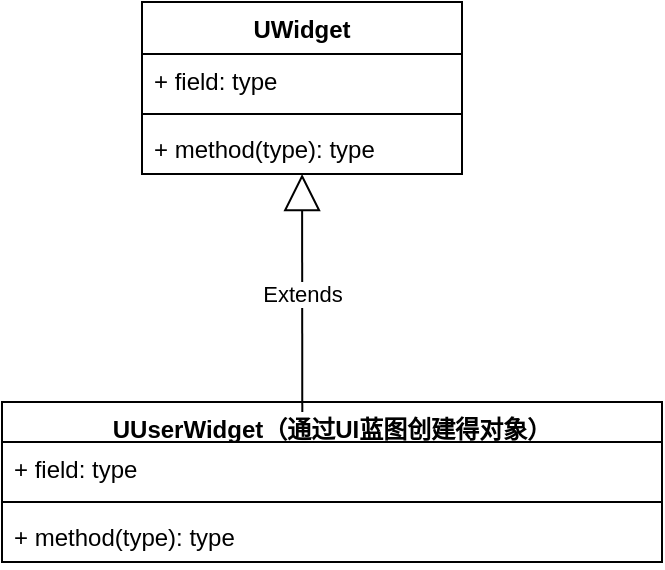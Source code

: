 <mxfile version="24.7.14">
  <diagram name="第 1 页" id="MA5qxX_ItjnMfWnVo0JX">
    <mxGraphModel dx="1306" dy="786" grid="1" gridSize="10" guides="1" tooltips="1" connect="1" arrows="1" fold="1" page="1" pageScale="1" pageWidth="827" pageHeight="1169" math="0" shadow="0">
      <root>
        <mxCell id="0" />
        <mxCell id="1" parent="0" />
        <mxCell id="9utHH5lcueNG734luX55-2" value="UUserWidget&lt;span style=&quot;background-color: initial;&quot;&gt;（通过UI蓝图创建得对象）&lt;/span&gt;" style="swimlane;fontStyle=1;align=center;verticalAlign=top;childLayout=stackLayout;horizontal=1;startSize=20;horizontalStack=0;resizeParent=1;resizeParentMax=0;resizeLast=0;collapsible=1;marginBottom=0;whiteSpace=wrap;html=1;" vertex="1" parent="1">
          <mxGeometry x="110" y="250" width="330" height="80" as="geometry" />
        </mxCell>
        <mxCell id="9utHH5lcueNG734luX55-3" value="+ field: type" style="text;strokeColor=none;fillColor=none;align=left;verticalAlign=top;spacingLeft=4;spacingRight=4;overflow=hidden;rotatable=0;points=[[0,0.5],[1,0.5]];portConstraint=eastwest;whiteSpace=wrap;html=1;" vertex="1" parent="9utHH5lcueNG734luX55-2">
          <mxGeometry y="20" width="330" height="26" as="geometry" />
        </mxCell>
        <mxCell id="9utHH5lcueNG734luX55-4" value="" style="line;strokeWidth=1;fillColor=none;align=left;verticalAlign=middle;spacingTop=-1;spacingLeft=3;spacingRight=3;rotatable=0;labelPosition=right;points=[];portConstraint=eastwest;strokeColor=inherit;" vertex="1" parent="9utHH5lcueNG734luX55-2">
          <mxGeometry y="46" width="330" height="8" as="geometry" />
        </mxCell>
        <mxCell id="9utHH5lcueNG734luX55-5" value="+ method(type): type" style="text;strokeColor=none;fillColor=none;align=left;verticalAlign=top;spacingLeft=4;spacingRight=4;overflow=hidden;rotatable=0;points=[[0,0.5],[1,0.5]];portConstraint=eastwest;whiteSpace=wrap;html=1;" vertex="1" parent="9utHH5lcueNG734luX55-2">
          <mxGeometry y="54" width="330" height="26" as="geometry" />
        </mxCell>
        <mxCell id="9utHH5lcueNG734luX55-15" value="Extends" style="endArrow=block;endSize=16;endFill=0;html=1;rounded=0;exitX=0.455;exitY=0.063;exitDx=0;exitDy=0;exitPerimeter=0;" edge="1" parent="1" source="9utHH5lcueNG734luX55-2" target="9utHH5lcueNG734luX55-16">
          <mxGeometry width="160" relative="1" as="geometry">
            <mxPoint x="160.002" y="100" as="sourcePoint" />
            <mxPoint x="260" y="160" as="targetPoint" />
          </mxGeometry>
        </mxCell>
        <mxCell id="9utHH5lcueNG734luX55-16" value="UWidget" style="swimlane;fontStyle=1;align=center;verticalAlign=top;childLayout=stackLayout;horizontal=1;startSize=26;horizontalStack=0;resizeParent=1;resizeParentMax=0;resizeLast=0;collapsible=1;marginBottom=0;whiteSpace=wrap;html=1;" vertex="1" parent="1">
          <mxGeometry x="180" y="50" width="160" height="86" as="geometry" />
        </mxCell>
        <mxCell id="9utHH5lcueNG734luX55-17" value="+ field: type" style="text;strokeColor=none;fillColor=none;align=left;verticalAlign=top;spacingLeft=4;spacingRight=4;overflow=hidden;rotatable=0;points=[[0,0.5],[1,0.5]];portConstraint=eastwest;whiteSpace=wrap;html=1;" vertex="1" parent="9utHH5lcueNG734luX55-16">
          <mxGeometry y="26" width="160" height="26" as="geometry" />
        </mxCell>
        <mxCell id="9utHH5lcueNG734luX55-18" value="" style="line;strokeWidth=1;fillColor=none;align=left;verticalAlign=middle;spacingTop=-1;spacingLeft=3;spacingRight=3;rotatable=0;labelPosition=right;points=[];portConstraint=eastwest;strokeColor=inherit;" vertex="1" parent="9utHH5lcueNG734luX55-16">
          <mxGeometry y="52" width="160" height="8" as="geometry" />
        </mxCell>
        <mxCell id="9utHH5lcueNG734luX55-19" value="+ method(type): type" style="text;strokeColor=none;fillColor=none;align=left;verticalAlign=top;spacingLeft=4;spacingRight=4;overflow=hidden;rotatable=0;points=[[0,0.5],[1,0.5]];portConstraint=eastwest;whiteSpace=wrap;html=1;" vertex="1" parent="9utHH5lcueNG734luX55-16">
          <mxGeometry y="60" width="160" height="26" as="geometry" />
        </mxCell>
      </root>
    </mxGraphModel>
  </diagram>
</mxfile>
